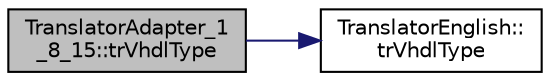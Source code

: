 digraph "TranslatorAdapter_1_8_15::trVhdlType"
{
 // LATEX_PDF_SIZE
  edge [fontname="Helvetica",fontsize="10",labelfontname="Helvetica",labelfontsize="10"];
  node [fontname="Helvetica",fontsize="10",shape=record];
  rankdir="LR";
  Node1 [label="TranslatorAdapter_1\l_8_15::trVhdlType",height=0.2,width=0.4,color="black", fillcolor="grey75", style="filled", fontcolor="black",tooltip=" "];
  Node1 -> Node2 [color="midnightblue",fontsize="10",style="solid",fontname="Helvetica"];
  Node2 [label="TranslatorEnglish::\ltrVhdlType",height=0.2,width=0.4,color="black", fillcolor="white", style="filled",URL="$classTranslatorEnglish.html#af28efb9b5cc093f3c9fc3b03390a9611",tooltip=" "];
}
